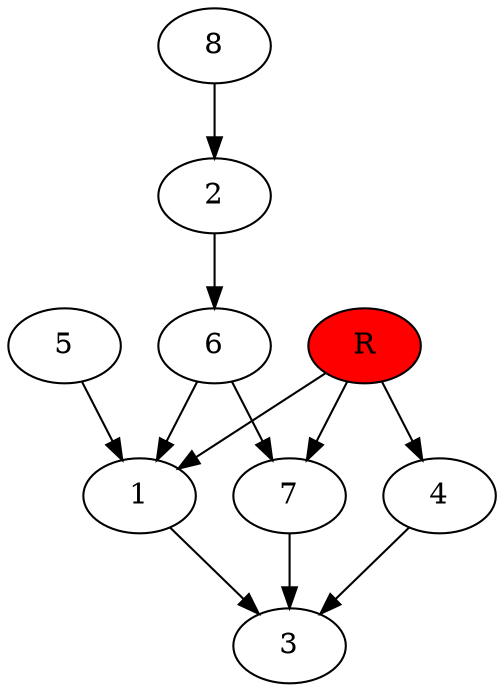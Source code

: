 digraph prb36878 {
	1
	2
	3
	4
	5
	6
	7
	8
	R [fillcolor="#ff0000" style=filled]
	1 -> 3
	2 -> 6
	4 -> 3
	5 -> 1
	6 -> 1
	6 -> 7
	7 -> 3
	8 -> 2
	R -> 1
	R -> 4
	R -> 7
}
